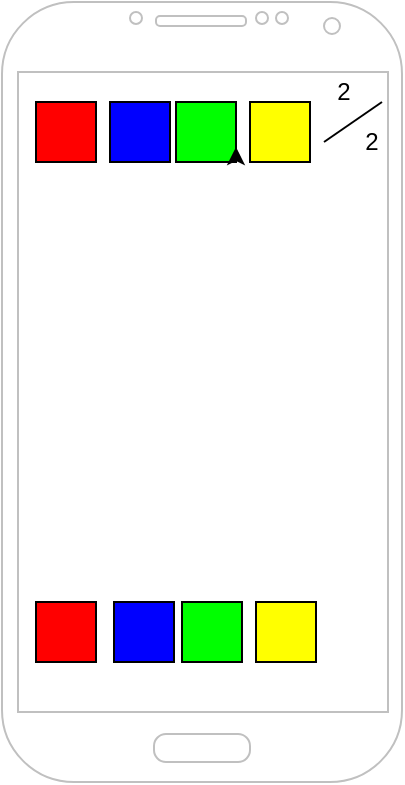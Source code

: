 <mxfile version="13.7.6" type="device"><diagram id="wTo_PX-VO4lCq_LfhldF" name="Page-1"><mxGraphModel dx="1102" dy="582" grid="1" gridSize="10" guides="1" tooltips="1" connect="1" arrows="1" fold="1" page="1" pageScale="1" pageWidth="850" pageHeight="1100" math="0" shadow="0"><root><mxCell id="0"/><mxCell id="1" parent="0"/><mxCell id="Dm0otpeA9wPdLU_cuFDO-2" value="" style="verticalLabelPosition=bottom;verticalAlign=top;html=1;shadow=0;dashed=0;strokeWidth=1;shape=mxgraph.android.phone2;strokeColor=#c0c0c0;" vertex="1" parent="1"><mxGeometry x="80" y="40" width="200" height="390" as="geometry"/></mxCell><mxCell id="Dm0otpeA9wPdLU_cuFDO-3" value="" style="rounded=0;whiteSpace=wrap;html=1;fillColor=#FF0000;" vertex="1" parent="1"><mxGeometry x="97" y="340" width="30" height="30" as="geometry"/></mxCell><mxCell id="Dm0otpeA9wPdLU_cuFDO-4" value="" style="rounded=0;whiteSpace=wrap;html=1;fillColor=#0000FF;" vertex="1" parent="1"><mxGeometry x="136" y="340" width="30" height="30" as="geometry"/></mxCell><mxCell id="Dm0otpeA9wPdLU_cuFDO-5" value="" style="rounded=0;whiteSpace=wrap;html=1;fillColor=#00FF00;" vertex="1" parent="1"><mxGeometry x="170" y="340" width="30" height="30" as="geometry"/></mxCell><mxCell id="Dm0otpeA9wPdLU_cuFDO-6" value="" style="rounded=0;whiteSpace=wrap;html=1;fillColor=#FFFF00;" vertex="1" parent="1"><mxGeometry x="207" y="340" width="30" height="30" as="geometry"/></mxCell><mxCell id="Dm0otpeA9wPdLU_cuFDO-8" value="" style="rounded=0;whiteSpace=wrap;html=1;fillColor=#FF0000;" vertex="1" parent="1"><mxGeometry x="97" y="90" width="30" height="30" as="geometry"/></mxCell><mxCell id="Dm0otpeA9wPdLU_cuFDO-9" value="" style="rounded=0;whiteSpace=wrap;html=1;fillColor=#0000FF;" vertex="1" parent="1"><mxGeometry x="134" y="90" width="30" height="30" as="geometry"/></mxCell><mxCell id="Dm0otpeA9wPdLU_cuFDO-10" value="" style="rounded=0;whiteSpace=wrap;html=1;fillColor=#00FF00;" vertex="1" parent="1"><mxGeometry x="167" y="90" width="30" height="30" as="geometry"/></mxCell><mxCell id="Dm0otpeA9wPdLU_cuFDO-11" value="" style="rounded=0;whiteSpace=wrap;html=1;fillColor=#FFFF00;" vertex="1" parent="1"><mxGeometry x="204" y="90" width="30" height="30" as="geometry"/></mxCell><mxCell id="Dm0otpeA9wPdLU_cuFDO-12" value="2" style="text;html=1;strokeColor=none;fillColor=none;align=center;verticalAlign=middle;whiteSpace=wrap;rounded=0;" vertex="1" parent="1"><mxGeometry x="241" y="70" width="20" height="30" as="geometry"/></mxCell><mxCell id="Dm0otpeA9wPdLU_cuFDO-13" value="" style="endArrow=none;html=1;" edge="1" parent="1"><mxGeometry width="50" height="50" relative="1" as="geometry"><mxPoint x="241" y="110" as="sourcePoint"/><mxPoint x="270" y="90" as="targetPoint"/><Array as="points"/></mxGeometry></mxCell><mxCell id="Dm0otpeA9wPdLU_cuFDO-14" style="edgeStyle=orthogonalEdgeStyle;rounded=0;orthogonalLoop=1;jettySize=auto;html=1;exitX=0.5;exitY=1;exitDx=0;exitDy=0;" edge="1" parent="1" source="Dm0otpeA9wPdLU_cuFDO-12" target="Dm0otpeA9wPdLU_cuFDO-12"><mxGeometry relative="1" as="geometry"/></mxCell><mxCell id="Dm0otpeA9wPdLU_cuFDO-15" value="2" style="text;html=1;strokeColor=none;fillColor=none;align=center;verticalAlign=middle;whiteSpace=wrap;rounded=0;" vertex="1" parent="1"><mxGeometry x="250" y="100" width="30" height="20" as="geometry"/></mxCell><mxCell id="Dm0otpeA9wPdLU_cuFDO-19" style="edgeStyle=orthogonalEdgeStyle;rounded=0;orthogonalLoop=1;jettySize=auto;html=1;exitX=0.5;exitY=1;exitDx=0;exitDy=0;entryX=1;entryY=0.75;entryDx=0;entryDy=0;" edge="1" parent="1" source="Dm0otpeA9wPdLU_cuFDO-10" target="Dm0otpeA9wPdLU_cuFDO-10"><mxGeometry relative="1" as="geometry"/></mxCell></root></mxGraphModel></diagram></mxfile>
